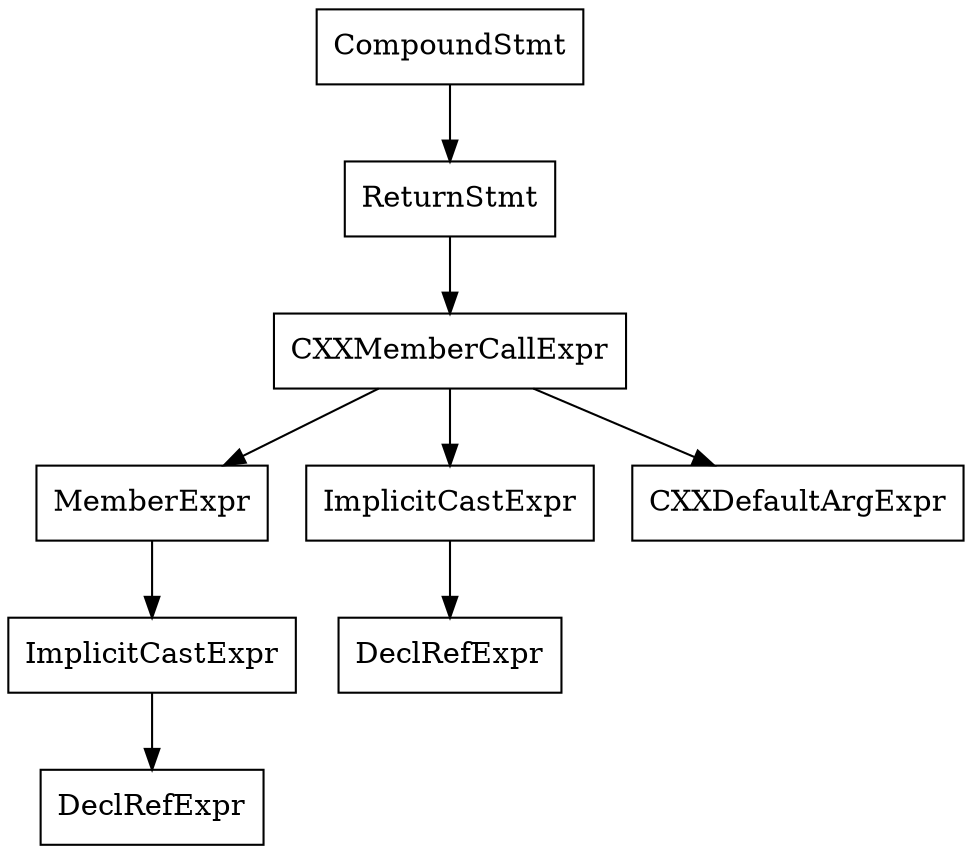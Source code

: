 digraph unnamed {

	Node0x55e7aac2e660 [shape=record,label="{CompoundStmt}"];
	Node0x55e7aac2e660 -> Node0x55e7aac2e650;
	Node0x55e7aac2e650 [shape=record,label="{ReturnStmt}"];
	Node0x55e7aac2e650 -> Node0x55e7aac2e580;
	Node0x55e7aac2e580 [shape=record,label="{CXXMemberCallExpr}"];
	Node0x55e7aac2e580 -> Node0x55e7aac2e530;
	Node0x55e7aac2e580 -> Node0x55e7aac2e5d0;
	Node0x55e7aac2e580 -> Node0x55e7aac2e630;
	Node0x55e7aac2e530 [shape=record,label="{MemberExpr}"];
	Node0x55e7aac2e530 -> Node0x55e7aac2e5b0;
	Node0x55e7aac2e5b0 [shape=record,label="{ImplicitCastExpr}"];
	Node0x55e7aac2e5b0 -> Node0x55e7aac2e510;
	Node0x55e7aac2e510 [shape=record,label="{DeclRefExpr}"];
	Node0x55e7aac2e5d0 [shape=record,label="{ImplicitCastExpr}"];
	Node0x55e7aac2e5d0 -> Node0x55e7aac2e560;
	Node0x55e7aac2e560 [shape=record,label="{DeclRefExpr}"];
	Node0x55e7aac2e630 [shape=record,label="{CXXDefaultArgExpr}"];
}
